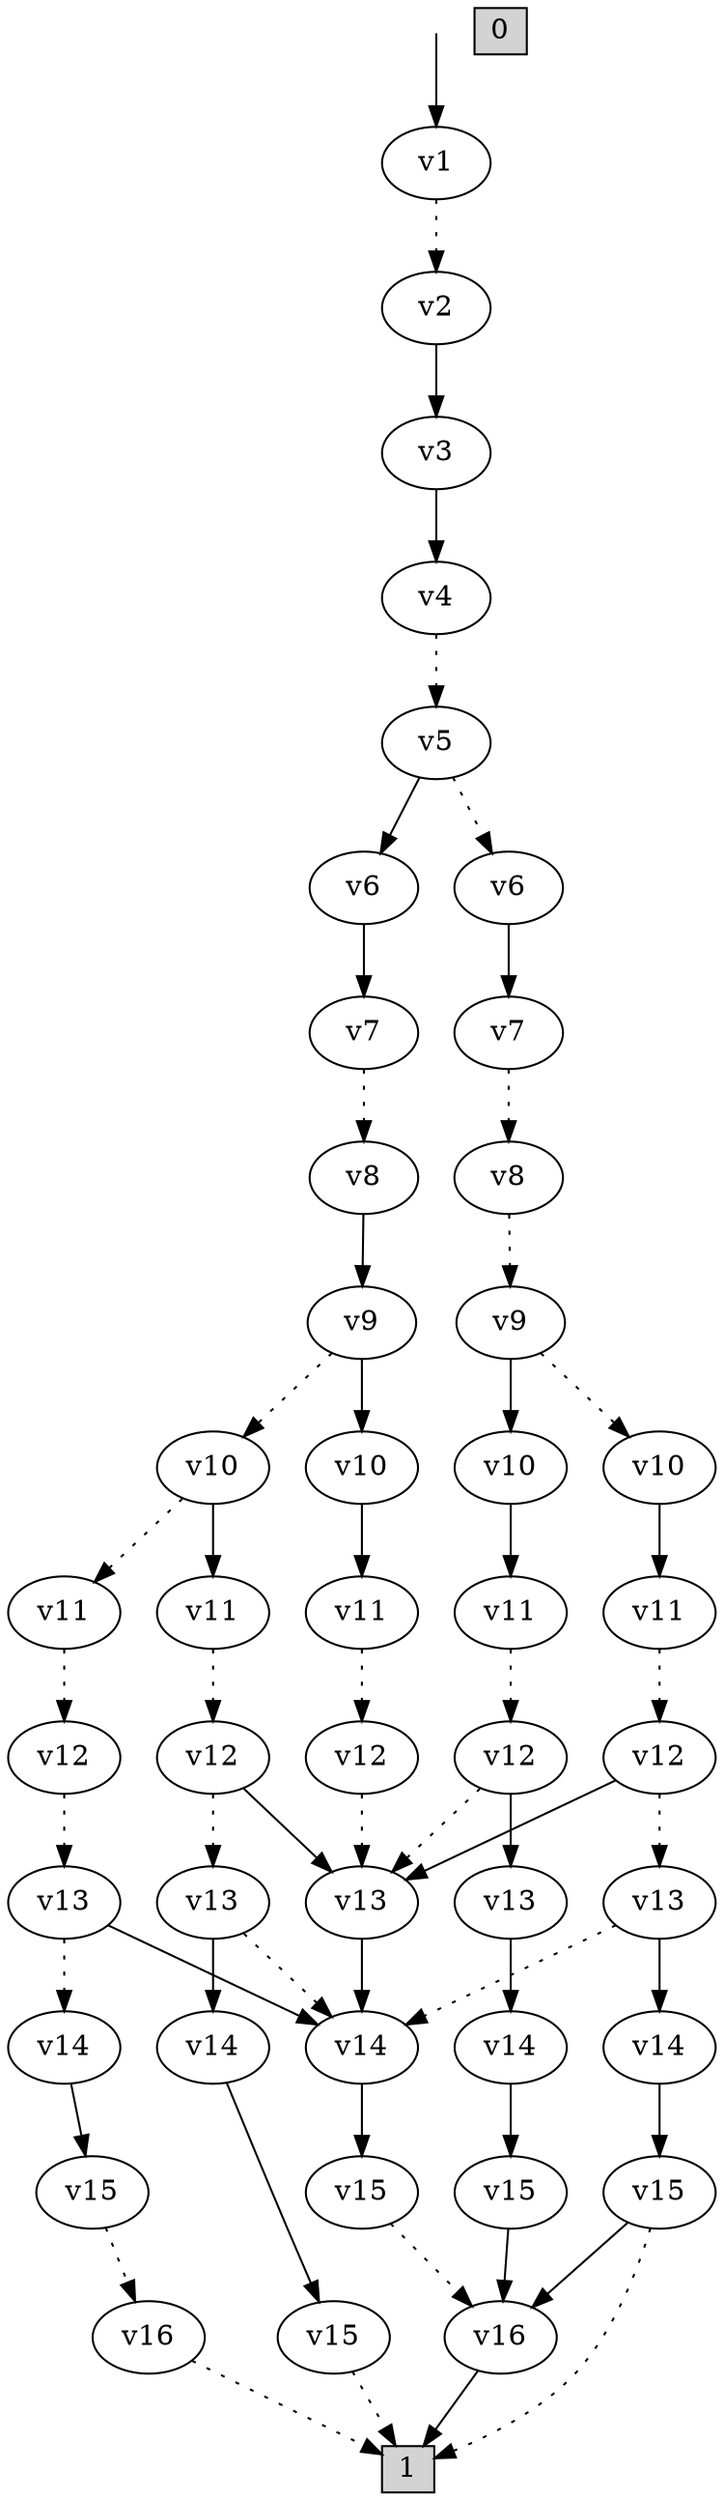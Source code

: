 digraph G {
 init__ [label="", style=invis, height=0, width=0];
 init__ -> 133;133[label="v1"];
133-> 130 [style=dotted];
130[label="v2"];
130-> 127 [style=filled];
127[label="v3"];
127-> 124 [style=filled];
124[label="v4"];
124-> 121 [style=dotted];
121[label="v5"];
121-> 61 [style=dotted];
121-> 118 [style=filled];
118[label="v6"];
118-> 115 [style=filled];
115[label="v7"];
115-> 112 [style=dotted];
112[label="v8"];
112-> 109 [style=filled];
109[label="v9"];
109-> 97 [style=dotted];
109-> 106 [style=filled];
106[label="v10"];
106-> 103 [style=filled];
103[label="v11"];
103-> 100 [style=dotted];
100[label="v12"];
100-> 22 [style=dotted];
22[label="v13"];
22-> 10 [style=filled];
10[label="v14"];
10-> 7 [style=filled];
7[label="v15"];
7-> 4 [style=dotted];
4[label="v16"];
4-> 1 [style=filled];
97[label="v10"];
97-> 79 [style=dotted];
97-> 94 [style=filled];
94[label="v11"];
94-> 91 [style=dotted];
91[label="v12"];
91-> 88 [style=dotted];
91-> 22 [style=filled];
88[label="v13"];
88-> 10 [style=dotted];
88-> 85 [style=filled];
85[label="v14"];
85-> 82 [style=filled];
82[label="v15"];
82-> 1 [style=dotted];
79[label="v11"];
79-> 76 [style=dotted];
76[label="v12"];
76-> 73 [style=dotted];
73[label="v13"];
73-> 70 [style=dotted];
73-> 10 [style=filled];
70[label="v14"];
70-> 67 [style=filled];
67[label="v15"];
67-> 64 [style=dotted];
64[label="v16"];
64-> 1 [style=dotted];
61[label="v6"];
61-> 58 [style=filled];
58[label="v7"];
58-> 55 [style=dotted];
55[label="v8"];
55-> 52 [style=dotted];
52[label="v9"];
52-> 31 [style=dotted];
52-> 49 [style=filled];
49[label="v10"];
49-> 46 [style=filled];
46[label="v11"];
46-> 43 [style=dotted];
43[label="v12"];
43-> 22 [style=dotted];
43-> 40 [style=filled];
40[label="v13"];
40-> 37 [style=filled];
37[label="v14"];
37-> 34 [style=filled];
34[label="v15"];
34-> 4 [style=filled];
31[label="v10"];
31-> 28 [style=filled];
28[label="v11"];
28-> 25 [style=dotted];
25[label="v12"];
25-> 19 [style=dotted];
25-> 22 [style=filled];
19[label="v13"];
19-> 10 [style=dotted];
19-> 16 [style=filled];
16[label="v14"];
16-> 13 [style=filled];
13[label="v15"];
13-> 1 [style=dotted];
13-> 4 [style=filled];
0 [shape=box, label="0", style=filled, shape=box, height=0.3, width=0.3];
1 [shape=box, label="1", style=filled, shape=box, height=0.3, width=0.3];

}